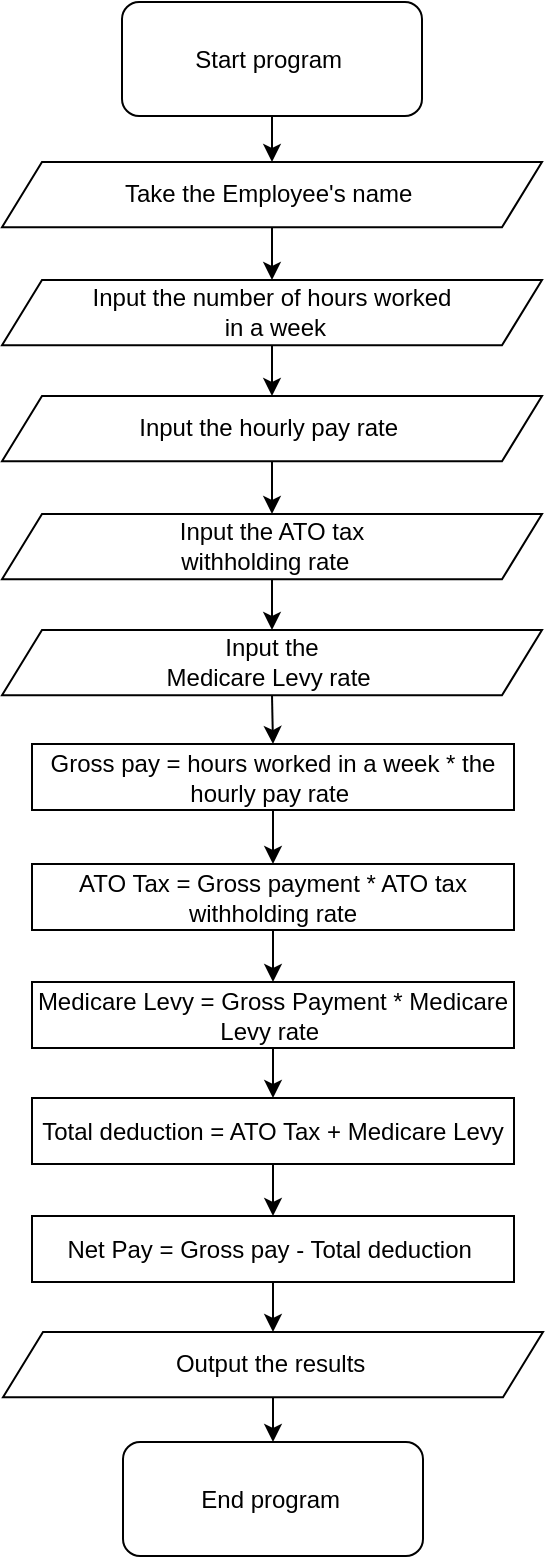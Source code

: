 <mxfile version="14.8.4" type="github">
  <diagram id="C5RBs43oDa-KdzZeNtuy" name="Page-1">
    <mxGraphModel dx="1422" dy="794" grid="1" gridSize="10" guides="1" tooltips="1" connect="1" arrows="1" fold="1" page="1" pageScale="1" pageWidth="827" pageHeight="1169" math="0" shadow="0">
      <root>
        <mxCell id="WIyWlLk6GJQsqaUBKTNV-0" />
        <mxCell id="WIyWlLk6GJQsqaUBKTNV-1" parent="WIyWlLk6GJQsqaUBKTNV-0" />
        <mxCell id="RmnXsx0btMONqYNzXvZd-26" value="Input the ATO tax &lt;br&gt;withholding rate&amp;nbsp;&amp;nbsp;&lt;span style=&quot;color: rgba(0 , 0 , 0 , 0) ; font-family: monospace ; font-size: 0px&quot;&gt;%3CmxGraphModel%3E%3Croot%3E%3CmxCell%20id%3D%220%22%2F%3E%3CmxCell%20id%3D%221%22%20parent%3D%220%22%2F%3E%3CmxCell%20id%3D%222%22%20value%3D%22Input%20the%20number%20of%20hours%20worked%20in%20a%20week%22%20style%3D%22shape%3Dparallelogram%3Bperimeter%3DparallelogramPerimeter%3BwhiteSpace%3Dwrap%3Bhtml%3D1%3BfixedSize%3D1%3B%22%20vertex%3D%221%22%20parent%3D%221%22%3E%3CmxGeometry%20x%3D%22510%22%20y%3D%2290%22%20width%3D%22170%22%20height%3D%2260%22%20as%3D%22geometry%22%2F%3E%3C%2FmxCell%3E%3C%2Froot%3E%3C%2FmxGraphModel%3E&lt;/span&gt;&lt;span style=&quot;color: rgba(0 , 0 , 0 , 0) ; font-family: monospace ; font-size: 0px&quot;&gt;%3CmxGraphModel%3E%3Croot%3E%3CmxCell%20id%3D%220%22%2F%3E%3CmxCell%20id%3D%221%22%20parent%3D%220%22%2F%3E%3CmxCell%20id%3D%222%22%20value%3D%22Input%20the%20number%20of%20hours%20worked%20in%20a%20week%22%20style%3D%22shape%3Dparallelogram%3Bperimeter%3DparallelogramPerimeter%3BwhiteSpace%3Dwrap%3Bhtml%3D1%3BfixedSize%3D1%3B%22%20vertex%3D%221%22%20parent%3D%221%22%3E%3CmxGeometry%20x%3D%22510%22%20y%3D%2290%22%20width%3D%22170%22%20height%3D%2260%22%20as%3D%22geometry%22%2F%3E%3C%2FmxCell%3E%3C%2Froot%3E%3C%2FmxGraphModel%3E&lt;/span&gt;" style="shape=parallelogram;perimeter=parallelogramPerimeter;whiteSpace=wrap;html=1;fixedSize=1;" vertex="1" parent="WIyWlLk6GJQsqaUBKTNV-1">
          <mxGeometry x="130" y="316" width="270" height="32.67" as="geometry" />
        </mxCell>
        <mxCell id="RmnXsx0btMONqYNzXvZd-27" value="Input the &lt;br&gt;Medicare Levy rate&amp;nbsp;&lt;span style=&quot;color: rgba(0 , 0 , 0 , 0) ; font-family: monospace ; font-size: 0px&quot;&gt;%3CmxGraphModel%3E%3Croot%3E%3CmxCell%20id%3D%220%22%2F%3E%3CmxCell%20id%3D%221%22%20parent%3D%220%22%2F%3E%3CmxCell%20id%3D%222%22%20value%3D%22Input%20the%20number%20of%20hours%20worked%20in%20a%20week%22%20style%3D%22shape%3Dparallelogram%3Bperimeter%3DparallelogramPerimeter%3BwhiteSpace%3Dwrap%3Bhtml%3D1%3BfixedSize%3D1%3B%22%20vertex%3D%221%22%20parent%3D%221%22%3E%3CmxGeometry%20x%3D%22510%22%20y%3D%2290%22%20width%3D%22170%22%20height%3D%2260%22%20as%3D%22geometry%22%2F%3E%3C%2FmxCell%3E%3C%2Froot%3E%3C%2FmxGraphModel%3E&lt;/span&gt;&lt;span style=&quot;color: rgba(0 , 0 , 0 , 0) ; font-family: monospace ; font-size: 0px&quot;&gt;%3CmxGraphModel%3E%3Croot%3E%3CmxCell%20id%3D%220%22%2F%3E%3CmxCell%20id%3D%221%22%20parent%3D%220%22%2F%3E%3CmxCell%20id%3D%222%22%20value%3D%22Input%20the%20number%20of%20hours%20worked%20in%20a%20week%22%20style%3D%22shape%3Dparallelogram%3Bperimeter%3DparallelogramPerimeter%3BwhiteSpace%3Dwrap%3Bhtml%3D1%3BfixedSize%3D1%3B%22%20vertex%3D%221%22%20parent%3D%221%22%3E%3CmxGeometry%20x%3D%22510%22%20y%3D%2290%22%20width%3D%22170%22%20height%3D%2260%22%20as%3D%22geometry%22%2F%3E%3C%2FmxCell%3E%3C%2Froot%3E%3C%2FmxGraphModel%3E&lt;/span&gt;" style="shape=parallelogram;perimeter=parallelogramPerimeter;whiteSpace=wrap;html=1;fixedSize=1;" vertex="1" parent="WIyWlLk6GJQsqaUBKTNV-1">
          <mxGeometry x="130" y="374" width="270" height="32.67" as="geometry" />
        </mxCell>
        <mxCell id="RmnXsx0btMONqYNzXvZd-36" style="edgeStyle=orthogonalEdgeStyle;rounded=0;orthogonalLoop=1;jettySize=auto;html=1;exitX=0.5;exitY=1;exitDx=0;exitDy=0;" edge="1" parent="WIyWlLk6GJQsqaUBKTNV-1" source="RmnXsx0btMONqYNzXvZd-26" target="RmnXsx0btMONqYNzXvZd-27">
          <mxGeometry x="289.545" y="118.458" as="geometry" />
        </mxCell>
        <mxCell id="RmnXsx0btMONqYNzXvZd-40" style="edgeStyle=orthogonalEdgeStyle;rounded=0;orthogonalLoop=1;jettySize=auto;html=1;exitX=0.5;exitY=1;exitDx=0;exitDy=0;entryX=0.5;entryY=0;entryDx=0;entryDy=0;" edge="1" parent="WIyWlLk6GJQsqaUBKTNV-1" source="RmnXsx0btMONqYNzXvZd-27" target="RmnXsx0btMONqYNzXvZd-1">
          <mxGeometry x="289.545" y="118.458" as="geometry" />
        </mxCell>
        <mxCell id="RmnXsx0btMONqYNzXvZd-35" style="edgeStyle=orthogonalEdgeStyle;rounded=0;orthogonalLoop=1;jettySize=auto;html=1;exitX=0.5;exitY=1;exitDx=0;exitDy=0;entryX=0.5;entryY=0;entryDx=0;entryDy=0;" edge="1" parent="WIyWlLk6GJQsqaUBKTNV-1" source="RmnXsx0btMONqYNzXvZd-24" target="RmnXsx0btMONqYNzXvZd-26">
          <mxGeometry x="289.545" y="118.458" as="geometry" />
        </mxCell>
        <mxCell id="RmnXsx0btMONqYNzXvZd-63" style="edgeStyle=orthogonalEdgeStyle;rounded=0;orthogonalLoop=1;jettySize=auto;html=1;exitX=0.5;exitY=1;exitDx=0;exitDy=0;entryX=0.5;entryY=0;entryDx=0;entryDy=0;" edge="1" parent="WIyWlLk6GJQsqaUBKTNV-1" source="WIyWlLk6GJQsqaUBKTNV-3" target="RmnXsx0btMONqYNzXvZd-22">
          <mxGeometry relative="1" as="geometry" />
        </mxCell>
        <mxCell id="WIyWlLk6GJQsqaUBKTNV-3" value="Start program&amp;nbsp;" style="rounded=1;whiteSpace=wrap;html=1;fontSize=12;glass=0;strokeWidth=1;shadow=0;" parent="WIyWlLk6GJQsqaUBKTNV-1" vertex="1">
          <mxGeometry x="190" y="60" width="150" height="57" as="geometry" />
        </mxCell>
        <mxCell id="RmnXsx0btMONqYNzXvZd-1" value="Gross pay = hours worked in a week * the hourly pay rate&amp;nbsp;" style="rounded=0;whiteSpace=wrap;html=1;" vertex="1" parent="WIyWlLk6GJQsqaUBKTNV-1">
          <mxGeometry x="145" y="431" width="241" height="33" as="geometry" />
        </mxCell>
        <mxCell id="RmnXsx0btMONqYNzXvZd-2" value="ATO Tax = Gross payment * ATO tax withholding rate" style="rounded=0;whiteSpace=wrap;html=1;" vertex="1" parent="WIyWlLk6GJQsqaUBKTNV-1">
          <mxGeometry x="145" y="491" width="241" height="33" as="geometry" />
        </mxCell>
        <mxCell id="RmnXsx0btMONqYNzXvZd-41" value="" style="edgeStyle=orthogonalEdgeStyle;rounded=0;orthogonalLoop=1;jettySize=auto;html=1;" edge="1" parent="WIyWlLk6GJQsqaUBKTNV-1" source="RmnXsx0btMONqYNzXvZd-1" target="RmnXsx0btMONqYNzXvZd-2">
          <mxGeometry x="130" y="113.107" as="geometry" />
        </mxCell>
        <mxCell id="RmnXsx0btMONqYNzXvZd-19" value="End program&amp;nbsp;" style="rounded=1;whiteSpace=wrap;html=1;" vertex="1" parent="WIyWlLk6GJQsqaUBKTNV-1">
          <mxGeometry x="190.5" y="780" width="150" height="57" as="geometry" />
        </mxCell>
        <mxCell id="RmnXsx0btMONqYNzXvZd-22" value="Take the Employee&#39;s name&amp;nbsp;" style="shape=parallelogram;perimeter=parallelogramPerimeter;whiteSpace=wrap;html=1;fixedSize=1;" vertex="1" parent="WIyWlLk6GJQsqaUBKTNV-1">
          <mxGeometry x="130" y="140" width="270" height="32.67" as="geometry" />
        </mxCell>
        <mxCell id="RmnXsx0btMONqYNzXvZd-23" value="Input the number of hours worked&lt;br&gt;&amp;nbsp;in a week" style="shape=parallelogram;perimeter=parallelogramPerimeter;whiteSpace=wrap;html=1;fixedSize=1;" vertex="1" parent="WIyWlLk6GJQsqaUBKTNV-1">
          <mxGeometry x="130" y="199" width="270" height="32.67" as="geometry" />
        </mxCell>
        <mxCell id="RmnXsx0btMONqYNzXvZd-51" style="edgeStyle=orthogonalEdgeStyle;rounded=0;orthogonalLoop=1;jettySize=auto;html=1;exitX=0.5;exitY=1;exitDx=0;exitDy=0;entryX=0.5;entryY=0;entryDx=0;entryDy=0;" edge="1" parent="WIyWlLk6GJQsqaUBKTNV-1" source="RmnXsx0btMONqYNzXvZd-22" target="RmnXsx0btMONqYNzXvZd-23">
          <mxGeometry x="130" y="70" as="geometry" />
        </mxCell>
        <mxCell id="RmnXsx0btMONqYNzXvZd-24" value="Input the hourly pay rate&amp;nbsp;&lt;span style=&quot;color: rgba(0 , 0 , 0 , 0) ; font-family: monospace ; font-size: 0px&quot;&gt;%3CmxGraphModel%3E%3Croot%3E%3CmxCell%20id%3D%220%22%2F%3E%3CmxCell%20id%3D%221%22%20parent%3D%220%22%2F%3E%3CmxCell%20id%3D%222%22%20value%3D%22Input%20the%20number%20of%20hours%20worked%20in%20a%20week%22%20style%3D%22shape%3Dparallelogram%3Bperimeter%3DparallelogramPerimeter%3BwhiteSpace%3Dwrap%3Bhtml%3D1%3BfixedSize%3D1%3B%22%20vertex%3D%221%22%20parent%3D%221%22%3E%3CmxGeometry%20x%3D%22510%22%20y%3D%2290%22%20width%3D%22170%22%20height%3D%2260%22%20as%3D%22geometry%22%2F%3E%3C%2FmxCell%3E%3C%2Froot%3E%3C%2FmxGraphModel%3E&lt;/span&gt;&lt;span style=&quot;color: rgba(0 , 0 , 0 , 0) ; font-family: monospace ; font-size: 0px&quot;&gt;%3CmxGraphModel%3E%3Croot%3E%3CmxCell%20id%3D%220%22%2F%3E%3CmxCell%20id%3D%221%22%20parent%3D%220%22%2F%3E%3CmxCell%20id%3D%222%22%20value%3D%22Input%20the%20number%20of%20hours%20worked%20in%20a%20week%22%20style%3D%22shape%3Dparallelogram%3Bperimeter%3DparallelogramPerimeter%3BwhiteSpace%3Dwrap%3Bhtml%3D1%3BfixedSize%3D1%3B%22%20vertex%3D%221%22%20parent%3D%221%22%3E%3CmxGeometry%20x%3D%22510%22%20y%3D%2290%22%20width%3D%22170%22%20height%3D%2260%22%20as%3D%22geometry%22%2F%3E%3C%2FmxCell%3E%3C%2Froot%3E%3C%2FmxGraphModel%3E&lt;/span&gt;" style="shape=parallelogram;perimeter=parallelogramPerimeter;whiteSpace=wrap;html=1;fixedSize=1;" vertex="1" parent="WIyWlLk6GJQsqaUBKTNV-1">
          <mxGeometry x="130" y="257" width="270" height="32.67" as="geometry" />
        </mxCell>
        <mxCell id="RmnXsx0btMONqYNzXvZd-29" style="edgeStyle=orthogonalEdgeStyle;rounded=0;orthogonalLoop=1;jettySize=auto;html=1;exitX=0.5;exitY=1;exitDx=0;exitDy=0;entryX=0.5;entryY=0;entryDx=0;entryDy=0;" edge="1" parent="WIyWlLk6GJQsqaUBKTNV-1" source="RmnXsx0btMONqYNzXvZd-23" target="RmnXsx0btMONqYNzXvZd-24">
          <mxGeometry x="130" y="113.107" as="geometry" />
        </mxCell>
        <mxCell id="RmnXsx0btMONqYNzXvZd-37" value="Medicare Levy = Gross Payment * Medicare Levy rate&amp;nbsp;" style="rounded=0;whiteSpace=wrap;html=1;" vertex="1" parent="WIyWlLk6GJQsqaUBKTNV-1">
          <mxGeometry x="145" y="550" width="241" height="33" as="geometry" />
        </mxCell>
        <mxCell id="RmnXsx0btMONqYNzXvZd-42" style="edgeStyle=orthogonalEdgeStyle;rounded=0;orthogonalLoop=1;jettySize=auto;html=1;exitX=0.5;exitY=1;exitDx=0;exitDy=0;entryX=0.5;entryY=0;entryDx=0;entryDy=0;" edge="1" parent="WIyWlLk6GJQsqaUBKTNV-1" source="RmnXsx0btMONqYNzXvZd-2" target="RmnXsx0btMONqYNzXvZd-37">
          <mxGeometry x="130" y="113.107" as="geometry" />
        </mxCell>
        <mxCell id="RmnXsx0btMONqYNzXvZd-38" value="Total deduction = ATO Tax + Medicare Levy" style="rounded=0;whiteSpace=wrap;html=1;" vertex="1" parent="WIyWlLk6GJQsqaUBKTNV-1">
          <mxGeometry x="145" y="608" width="241" height="33" as="geometry" />
        </mxCell>
        <mxCell id="RmnXsx0btMONqYNzXvZd-43" style="edgeStyle=orthogonalEdgeStyle;rounded=0;orthogonalLoop=1;jettySize=auto;html=1;exitX=0.5;exitY=1;exitDx=0;exitDy=0;" edge="1" parent="WIyWlLk6GJQsqaUBKTNV-1" source="RmnXsx0btMONqYNzXvZd-37" target="RmnXsx0btMONqYNzXvZd-38">
          <mxGeometry x="130" y="113.107" as="geometry" />
        </mxCell>
        <mxCell id="RmnXsx0btMONqYNzXvZd-64" style="edgeStyle=orthogonalEdgeStyle;rounded=0;orthogonalLoop=1;jettySize=auto;html=1;exitX=0.5;exitY=1;exitDx=0;exitDy=0;entryX=0.5;entryY=0;entryDx=0;entryDy=0;" edge="1" parent="WIyWlLk6GJQsqaUBKTNV-1" source="RmnXsx0btMONqYNzXvZd-39" target="RmnXsx0btMONqYNzXvZd-58">
          <mxGeometry relative="1" as="geometry" />
        </mxCell>
        <mxCell id="RmnXsx0btMONqYNzXvZd-39" value="Net Pay = Gross pay - Total deduction&amp;nbsp;" style="rounded=0;whiteSpace=wrap;html=1;" vertex="1" parent="WIyWlLk6GJQsqaUBKTNV-1">
          <mxGeometry x="145" y="667" width="241" height="33" as="geometry" />
        </mxCell>
        <mxCell id="RmnXsx0btMONqYNzXvZd-44" style="edgeStyle=orthogonalEdgeStyle;rounded=0;orthogonalLoop=1;jettySize=auto;html=1;exitX=0.5;exitY=1;exitDx=0;exitDy=0;entryX=0.5;entryY=0;entryDx=0;entryDy=0;" edge="1" parent="WIyWlLk6GJQsqaUBKTNV-1" source="RmnXsx0btMONqYNzXvZd-38" target="RmnXsx0btMONqYNzXvZd-39">
          <mxGeometry x="130" y="113.107" as="geometry" />
        </mxCell>
        <mxCell id="RmnXsx0btMONqYNzXvZd-62" style="edgeStyle=orthogonalEdgeStyle;rounded=0;orthogonalLoop=1;jettySize=auto;html=1;exitX=0.5;exitY=1;exitDx=0;exitDy=0;entryX=0.5;entryY=0;entryDx=0;entryDy=0;" edge="1" parent="WIyWlLk6GJQsqaUBKTNV-1" source="RmnXsx0btMONqYNzXvZd-58" target="RmnXsx0btMONqYNzXvZd-19">
          <mxGeometry relative="1" as="geometry" />
        </mxCell>
        <mxCell id="RmnXsx0btMONqYNzXvZd-58" value="Output the results&amp;nbsp;" style="shape=parallelogram;perimeter=parallelogramPerimeter;whiteSpace=wrap;html=1;fixedSize=1;" vertex="1" parent="WIyWlLk6GJQsqaUBKTNV-1">
          <mxGeometry x="130.5" y="725" width="270" height="32.67" as="geometry" />
        </mxCell>
      </root>
    </mxGraphModel>
  </diagram>
</mxfile>
